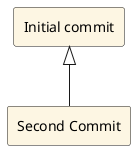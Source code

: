 @startuml
skinparam rectangle {
   BackgroundColor #FDF6E3
}
rectangle "Initial commit" as Commit1
rectangle "Second Commit" as Commit2
Commit1 <|-- Commit2
@enduml
